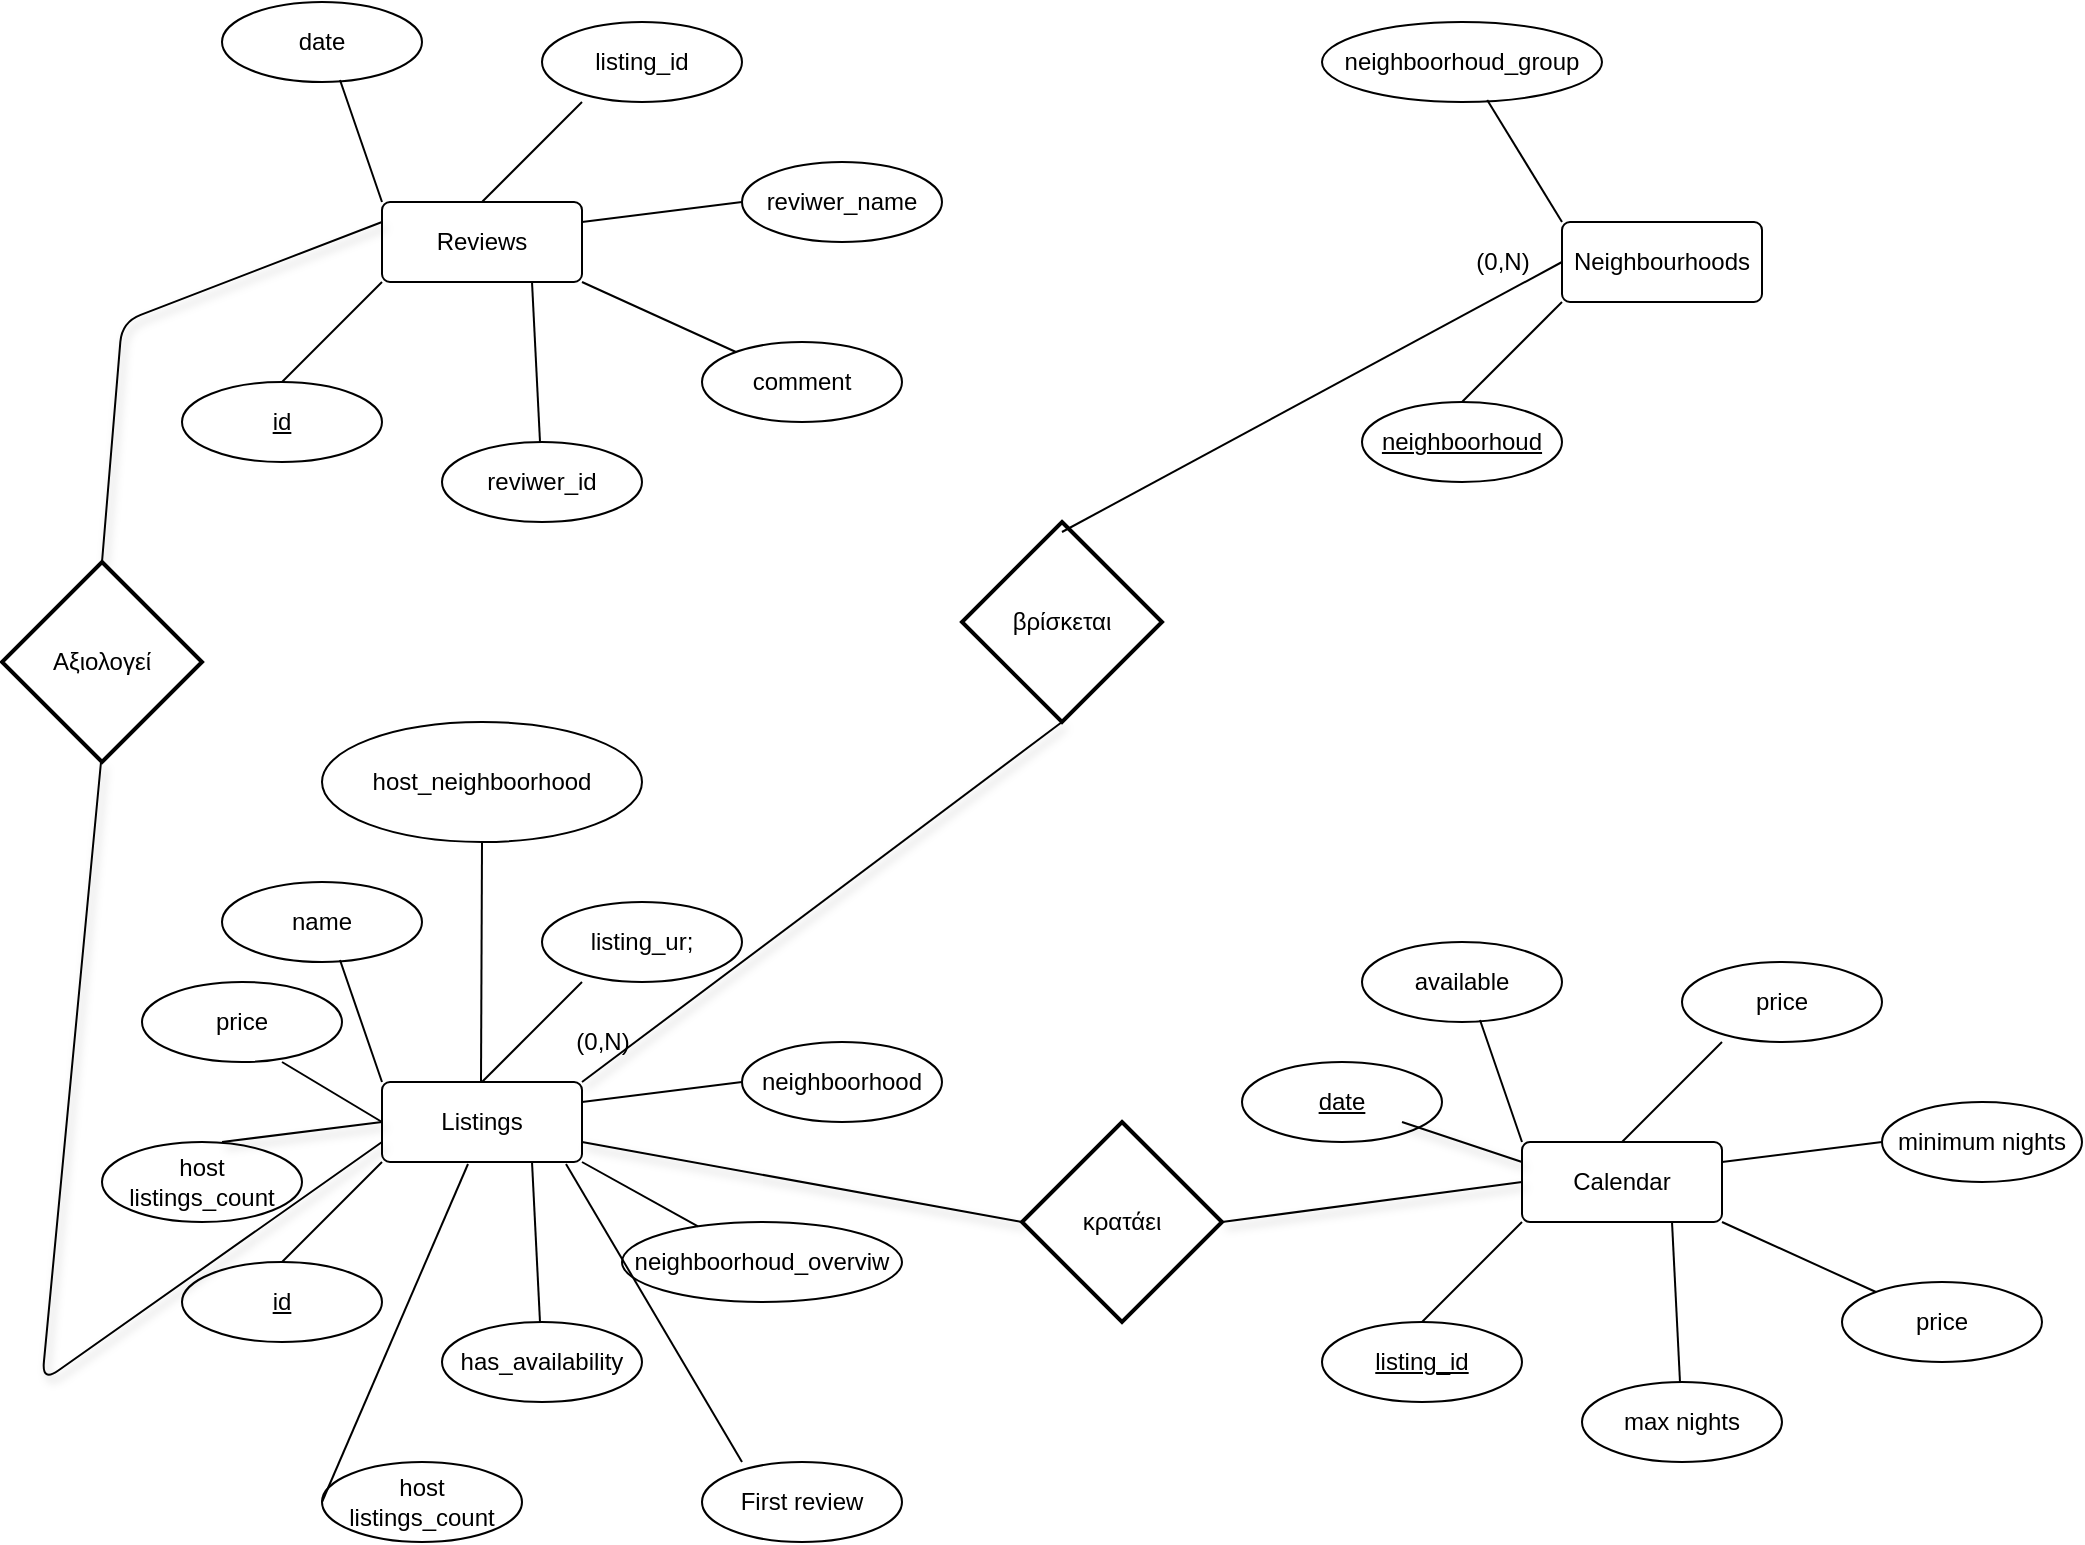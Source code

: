 <mxfile version="12.9.3" type="device"><diagram id="HP_hFmfjll5dlcr3bWOk" name="Σελίδα-1"><mxGraphModel dx="2521" dy="530" grid="1" gridSize="10" guides="1" tooltips="1" connect="1" arrows="1" fold="1" page="1" pageScale="1" pageWidth="1654" pageHeight="2336" math="0" shadow="0"><root><mxCell id="0"/><mxCell id="1" parent="0"/><mxCell id="t-0v23bFIdtLEhWQnEEA-1" value="Reviews" style="rounded=1;arcSize=10;whiteSpace=wrap;html=1;align=center;" vertex="1" parent="1"><mxGeometry x="130" y="130" width="100" height="40" as="geometry"/></mxCell><mxCell id="t-0v23bFIdtLEhWQnEEA-2" value="" style="endArrow=none;html=1;" edge="1" parent="1"><mxGeometry width="50" height="50" relative="1" as="geometry"><mxPoint x="180" y="130" as="sourcePoint"/><mxPoint x="230" y="80" as="targetPoint"/></mxGeometry></mxCell><mxCell id="t-0v23bFIdtLEhWQnEEA-3" value="listing_id" style="ellipse;whiteSpace=wrap;html=1;align=center;" vertex="1" parent="1"><mxGeometry x="210" y="40" width="100" height="40" as="geometry"/></mxCell><mxCell id="t-0v23bFIdtLEhWQnEEA-4" value="reviwer_name" style="ellipse;whiteSpace=wrap;html=1;align=center;" vertex="1" parent="1"><mxGeometry x="310" y="110" width="100" height="40" as="geometry"/></mxCell><mxCell id="t-0v23bFIdtLEhWQnEEA-5" value="" style="endArrow=none;html=1;exitX=1;exitY=0.25;exitDx=0;exitDy=0;entryX=0;entryY=0.5;entryDx=0;entryDy=0;" edge="1" parent="1" source="t-0v23bFIdtLEhWQnEEA-1" target="t-0v23bFIdtLEhWQnEEA-4"><mxGeometry width="50" height="50" relative="1" as="geometry"><mxPoint x="250" y="150" as="sourcePoint"/><mxPoint x="300" y="100" as="targetPoint"/></mxGeometry></mxCell><mxCell id="t-0v23bFIdtLEhWQnEEA-6" value="reviwer_id" style="ellipse;whiteSpace=wrap;html=1;align=center;" vertex="1" parent="1"><mxGeometry x="160" y="250" width="100" height="40" as="geometry"/></mxCell><mxCell id="t-0v23bFIdtLEhWQnEEA-7" value="" style="endArrow=none;html=1;entryX=0.75;entryY=1;entryDx=0;entryDy=0;" edge="1" parent="1" source="t-0v23bFIdtLEhWQnEEA-6" target="t-0v23bFIdtLEhWQnEEA-1"><mxGeometry width="50" height="50" relative="1" as="geometry"><mxPoint x="170" y="220" as="sourcePoint"/><mxPoint x="220" y="170" as="targetPoint"/></mxGeometry></mxCell><mxCell id="t-0v23bFIdtLEhWQnEEA-8" value="comment" style="ellipse;whiteSpace=wrap;html=1;align=center;" vertex="1" parent="1"><mxGeometry x="290" y="200" width="100" height="40" as="geometry"/></mxCell><mxCell id="t-0v23bFIdtLEhWQnEEA-9" value="" style="endArrow=none;html=1;exitX=1;exitY=1;exitDx=0;exitDy=0;" edge="1" parent="1" source="t-0v23bFIdtLEhWQnEEA-1" target="t-0v23bFIdtLEhWQnEEA-8"><mxGeometry width="50" height="50" relative="1" as="geometry"><mxPoint x="250" y="210" as="sourcePoint"/><mxPoint x="300" y="160" as="targetPoint"/></mxGeometry></mxCell><mxCell id="t-0v23bFIdtLEhWQnEEA-10" value="date" style="ellipse;whiteSpace=wrap;html=1;align=center;" vertex="1" parent="1"><mxGeometry x="50" y="30" width="100" height="40" as="geometry"/></mxCell><mxCell id="t-0v23bFIdtLEhWQnEEA-11" value="" style="endArrow=none;html=1;entryX=0.59;entryY=0.975;entryDx=0;entryDy=0;entryPerimeter=0;" edge="1" parent="1" target="t-0v23bFIdtLEhWQnEEA-10"><mxGeometry width="50" height="50" relative="1" as="geometry"><mxPoint x="130" y="130" as="sourcePoint"/><mxPoint x="180" y="80" as="targetPoint"/></mxGeometry></mxCell><mxCell id="t-0v23bFIdtLEhWQnEEA-12" value="id" style="ellipse;whiteSpace=wrap;html=1;align=center;fontStyle=4;" vertex="1" parent="1"><mxGeometry x="30" y="220" width="100" height="40" as="geometry"/></mxCell><mxCell id="t-0v23bFIdtLEhWQnEEA-13" value="" style="endArrow=none;html=1;" edge="1" parent="1"><mxGeometry width="50" height="50" relative="1" as="geometry"><mxPoint x="80" y="220" as="sourcePoint"/><mxPoint x="130" y="170" as="targetPoint"/></mxGeometry></mxCell><mxCell id="t-0v23bFIdtLEhWQnEEA-14" value="Neighbourhoods" style="rounded=1;arcSize=10;whiteSpace=wrap;html=1;align=center;" vertex="1" parent="1"><mxGeometry x="720" y="140" width="100" height="40" as="geometry"/></mxCell><mxCell id="t-0v23bFIdtLEhWQnEEA-23" value="neighboorhoud_group" style="ellipse;whiteSpace=wrap;html=1;align=center;" vertex="1" parent="1"><mxGeometry x="600" y="40" width="140" height="40" as="geometry"/></mxCell><mxCell id="t-0v23bFIdtLEhWQnEEA-24" value="" style="endArrow=none;html=1;entryX=0.59;entryY=0.975;entryDx=0;entryDy=0;entryPerimeter=0;" edge="1" target="t-0v23bFIdtLEhWQnEEA-23" parent="1"><mxGeometry width="50" height="50" relative="1" as="geometry"><mxPoint x="720" y="140" as="sourcePoint"/><mxPoint x="770" y="90" as="targetPoint"/></mxGeometry></mxCell><mxCell id="t-0v23bFIdtLEhWQnEEA-25" value="neighboorhoud" style="ellipse;whiteSpace=wrap;html=1;align=center;fontStyle=4;" vertex="1" parent="1"><mxGeometry x="620" y="230" width="100" height="40" as="geometry"/></mxCell><mxCell id="t-0v23bFIdtLEhWQnEEA-26" value="" style="endArrow=none;html=1;" edge="1" parent="1"><mxGeometry width="50" height="50" relative="1" as="geometry"><mxPoint x="670" y="230" as="sourcePoint"/><mxPoint x="720" y="180" as="targetPoint"/></mxGeometry></mxCell><mxCell id="t-0v23bFIdtLEhWQnEEA-27" value="βρίσκεται" style="strokeWidth=2;html=1;shape=mxgraph.flowchart.decision;whiteSpace=wrap;" vertex="1" parent="1"><mxGeometry x="420" y="290" width="100" height="100" as="geometry"/></mxCell><mxCell id="t-0v23bFIdtLEhWQnEEA-28" value="" style="endArrow=none;html=1;entryX=0;entryY=0.5;entryDx=0;entryDy=0;" edge="1" parent="1" target="t-0v23bFIdtLEhWQnEEA-14"><mxGeometry width="50" height="50" relative="1" as="geometry"><mxPoint x="470" y="295" as="sourcePoint"/><mxPoint x="520" y="245" as="targetPoint"/></mxGeometry></mxCell><mxCell id="t-0v23bFIdtLEhWQnEEA-29" value="Listings" style="rounded=1;arcSize=10;whiteSpace=wrap;html=1;align=center;" vertex="1" parent="1"><mxGeometry x="130" y="570" width="100" height="40" as="geometry"/></mxCell><mxCell id="t-0v23bFIdtLEhWQnEEA-30" value="" style="endArrow=none;html=1;" edge="1" parent="1"><mxGeometry width="50" height="50" relative="1" as="geometry"><mxPoint x="180" y="570" as="sourcePoint"/><mxPoint x="230" y="520" as="targetPoint"/></mxGeometry></mxCell><mxCell id="t-0v23bFIdtLEhWQnEEA-31" value="listing_ur;" style="ellipse;whiteSpace=wrap;html=1;align=center;" vertex="1" parent="1"><mxGeometry x="210" y="480" width="100" height="40" as="geometry"/></mxCell><mxCell id="t-0v23bFIdtLEhWQnEEA-32" value="neighboorhood" style="ellipse;whiteSpace=wrap;html=1;align=center;" vertex="1" parent="1"><mxGeometry x="310" y="550" width="100" height="40" as="geometry"/></mxCell><mxCell id="t-0v23bFIdtLEhWQnEEA-33" value="" style="endArrow=none;html=1;exitX=1;exitY=0.25;exitDx=0;exitDy=0;entryX=0;entryY=0.5;entryDx=0;entryDy=0;" edge="1" source="t-0v23bFIdtLEhWQnEEA-29" target="t-0v23bFIdtLEhWQnEEA-32" parent="1"><mxGeometry width="50" height="50" relative="1" as="geometry"><mxPoint x="250" y="590" as="sourcePoint"/><mxPoint x="300" y="540" as="targetPoint"/></mxGeometry></mxCell><mxCell id="t-0v23bFIdtLEhWQnEEA-34" value="has_availability" style="ellipse;whiteSpace=wrap;html=1;align=center;" vertex="1" parent="1"><mxGeometry x="160" y="690" width="100" height="40" as="geometry"/></mxCell><mxCell id="t-0v23bFIdtLEhWQnEEA-35" value="" style="endArrow=none;html=1;entryX=0.75;entryY=1;entryDx=0;entryDy=0;" edge="1" source="t-0v23bFIdtLEhWQnEEA-34" target="t-0v23bFIdtLEhWQnEEA-29" parent="1"><mxGeometry width="50" height="50" relative="1" as="geometry"><mxPoint x="170" y="660" as="sourcePoint"/><mxPoint x="220" y="610" as="targetPoint"/></mxGeometry></mxCell><mxCell id="t-0v23bFIdtLEhWQnEEA-36" value="neighboorhoud_overviw" style="ellipse;whiteSpace=wrap;html=1;align=center;" vertex="1" parent="1"><mxGeometry x="250" y="640" width="140" height="40" as="geometry"/></mxCell><mxCell id="t-0v23bFIdtLEhWQnEEA-37" value="" style="endArrow=none;html=1;exitX=1;exitY=1;exitDx=0;exitDy=0;" edge="1" source="t-0v23bFIdtLEhWQnEEA-29" target="t-0v23bFIdtLEhWQnEEA-36" parent="1"><mxGeometry width="50" height="50" relative="1" as="geometry"><mxPoint x="250" y="650" as="sourcePoint"/><mxPoint x="300" y="600" as="targetPoint"/></mxGeometry></mxCell><mxCell id="t-0v23bFIdtLEhWQnEEA-38" value="name" style="ellipse;whiteSpace=wrap;html=1;align=center;" vertex="1" parent="1"><mxGeometry x="50" y="470" width="100" height="40" as="geometry"/></mxCell><mxCell id="t-0v23bFIdtLEhWQnEEA-39" value="" style="endArrow=none;html=1;entryX=0.59;entryY=0.975;entryDx=0;entryDy=0;entryPerimeter=0;" edge="1" target="t-0v23bFIdtLEhWQnEEA-38" parent="1"><mxGeometry width="50" height="50" relative="1" as="geometry"><mxPoint x="130" y="570" as="sourcePoint"/><mxPoint x="180" y="520" as="targetPoint"/></mxGeometry></mxCell><mxCell id="t-0v23bFIdtLEhWQnEEA-40" value="id" style="ellipse;whiteSpace=wrap;html=1;align=center;fontStyle=4;" vertex="1" parent="1"><mxGeometry x="30" y="660" width="100" height="40" as="geometry"/></mxCell><mxCell id="t-0v23bFIdtLEhWQnEEA-41" value="" style="endArrow=none;html=1;" edge="1" parent="1"><mxGeometry width="50" height="50" relative="1" as="geometry"><mxPoint x="80" y="660" as="sourcePoint"/><mxPoint x="130" y="610" as="targetPoint"/></mxGeometry></mxCell><mxCell id="t-0v23bFIdtLEhWQnEEA-42" value="price" style="ellipse;whiteSpace=wrap;html=1;align=center;" vertex="1" parent="1"><mxGeometry x="10" y="520" width="100" height="40" as="geometry"/></mxCell><mxCell id="t-0v23bFIdtLEhWQnEEA-43" value="" style="endArrow=none;html=1;exitX=0;exitY=0.5;exitDx=0;exitDy=0;" edge="1" parent="1" source="t-0v23bFIdtLEhWQnEEA-29"><mxGeometry width="50" height="50" relative="1" as="geometry"><mxPoint x="140" y="610" as="sourcePoint"/><mxPoint x="80" y="560" as="targetPoint"/></mxGeometry></mxCell><mxCell id="t-0v23bFIdtLEhWQnEEA-44" value="host_neighboorhood" style="ellipse;whiteSpace=wrap;html=1;align=center;" vertex="1" parent="1"><mxGeometry x="100" y="390" width="160" height="60" as="geometry"/></mxCell><mxCell id="t-0v23bFIdtLEhWQnEEA-45" value="" style="endArrow=none;html=1;entryX=0.5;entryY=1;entryDx=0;entryDy=0;" edge="1" parent="1" target="t-0v23bFIdtLEhWQnEEA-44"><mxGeometry width="50" height="50" relative="1" as="geometry"><mxPoint x="179.5" y="570" as="sourcePoint"/><mxPoint x="179.5" y="470" as="targetPoint"/></mxGeometry></mxCell><mxCell id="t-0v23bFIdtLEhWQnEEA-46" value="host listings_count" style="ellipse;whiteSpace=wrap;html=1;align=center;" vertex="1" parent="1"><mxGeometry x="100" y="760" width="100" height="40" as="geometry"/></mxCell><mxCell id="t-0v23bFIdtLEhWQnEEA-47" value="" style="endArrow=none;html=1;entryX=0;entryY=0.5;entryDx=0;entryDy=0;exitX=0.43;exitY=1.025;exitDx=0;exitDy=0;exitPerimeter=0;" edge="1" parent="1" source="t-0v23bFIdtLEhWQnEEA-29" target="t-0v23bFIdtLEhWQnEEA-46"><mxGeometry width="50" height="50" relative="1" as="geometry"><mxPoint x="320" y="780" as="sourcePoint"/><mxPoint x="280" y="750" as="targetPoint"/></mxGeometry></mxCell><mxCell id="t-0v23bFIdtLEhWQnEEA-48" value="" style="endArrow=none;html=1;entryX=0.92;entryY=1.025;entryDx=0;entryDy=0;entryPerimeter=0;" edge="1" parent="1" target="t-0v23bFIdtLEhWQnEEA-29"><mxGeometry width="50" height="50" relative="1" as="geometry"><mxPoint x="310" y="760" as="sourcePoint"/><mxPoint x="276.0" y="659.996" as="targetPoint"/></mxGeometry></mxCell><mxCell id="t-0v23bFIdtLEhWQnEEA-49" value="First review" style="ellipse;whiteSpace=wrap;html=1;align=center;" vertex="1" parent="1"><mxGeometry x="290" y="760" width="100" height="40" as="geometry"/></mxCell><mxCell id="t-0v23bFIdtLEhWQnEEA-50" value="host listings_count" style="ellipse;whiteSpace=wrap;html=1;align=center;" vertex="1" parent="1"><mxGeometry x="-10" y="600" width="100" height="40" as="geometry"/></mxCell><mxCell id="t-0v23bFIdtLEhWQnEEA-51" value="" style="endArrow=none;html=1;exitX=1;exitY=0.25;exitDx=0;exitDy=0;entryX=0;entryY=0.5;entryDx=0;entryDy=0;shadow=1;" edge="1" parent="1"><mxGeometry width="50" height="50" relative="1" as="geometry"><mxPoint x="50" y="600" as="sourcePoint"/><mxPoint x="130" y="590" as="targetPoint"/></mxGeometry></mxCell><mxCell id="t-0v23bFIdtLEhWQnEEA-52" value="" style="endArrow=none;html=1;shadow=1;exitX=1;exitY=0;exitDx=0;exitDy=0;entryX=0.5;entryY=1;entryDx=0;entryDy=0;entryPerimeter=0;" edge="1" parent="1" source="t-0v23bFIdtLEhWQnEEA-29" target="t-0v23bFIdtLEhWQnEEA-27"><mxGeometry width="50" height="50" relative="1" as="geometry"><mxPoint x="420" y="530" as="sourcePoint"/><mxPoint x="470" y="390" as="targetPoint"/></mxGeometry></mxCell><mxCell id="t-0v23bFIdtLEhWQnEEA-53" value="Calendar" style="rounded=1;arcSize=10;whiteSpace=wrap;html=1;align=center;" vertex="1" parent="1"><mxGeometry x="700" y="600" width="100" height="40" as="geometry"/></mxCell><mxCell id="t-0v23bFIdtLEhWQnEEA-54" value="" style="endArrow=none;html=1;" edge="1" parent="1"><mxGeometry width="50" height="50" relative="1" as="geometry"><mxPoint x="750" y="600" as="sourcePoint"/><mxPoint x="800" y="550" as="targetPoint"/></mxGeometry></mxCell><mxCell id="t-0v23bFIdtLEhWQnEEA-55" value="price" style="ellipse;whiteSpace=wrap;html=1;align=center;" vertex="1" parent="1"><mxGeometry x="780" y="510" width="100" height="40" as="geometry"/></mxCell><mxCell id="t-0v23bFIdtLEhWQnEEA-56" value="minimum nights" style="ellipse;whiteSpace=wrap;html=1;align=center;" vertex="1" parent="1"><mxGeometry x="880" y="580" width="100" height="40" as="geometry"/></mxCell><mxCell id="t-0v23bFIdtLEhWQnEEA-57" value="" style="endArrow=none;html=1;exitX=1;exitY=0.25;exitDx=0;exitDy=0;entryX=0;entryY=0.5;entryDx=0;entryDy=0;" edge="1" source="t-0v23bFIdtLEhWQnEEA-53" target="t-0v23bFIdtLEhWQnEEA-56" parent="1"><mxGeometry width="50" height="50" relative="1" as="geometry"><mxPoint x="820" y="620" as="sourcePoint"/><mxPoint x="870" y="570" as="targetPoint"/></mxGeometry></mxCell><mxCell id="t-0v23bFIdtLEhWQnEEA-58" value="max nights" style="ellipse;whiteSpace=wrap;html=1;align=center;" vertex="1" parent="1"><mxGeometry x="730" y="720" width="100" height="40" as="geometry"/></mxCell><mxCell id="t-0v23bFIdtLEhWQnEEA-59" value="" style="endArrow=none;html=1;entryX=0.75;entryY=1;entryDx=0;entryDy=0;" edge="1" source="t-0v23bFIdtLEhWQnEEA-58" target="t-0v23bFIdtLEhWQnEEA-53" parent="1"><mxGeometry width="50" height="50" relative="1" as="geometry"><mxPoint x="740" y="690" as="sourcePoint"/><mxPoint x="790" y="640" as="targetPoint"/></mxGeometry></mxCell><mxCell id="t-0v23bFIdtLEhWQnEEA-60" value="price" style="ellipse;whiteSpace=wrap;html=1;align=center;" vertex="1" parent="1"><mxGeometry x="860" y="670" width="100" height="40" as="geometry"/></mxCell><mxCell id="t-0v23bFIdtLEhWQnEEA-61" value="" style="endArrow=none;html=1;exitX=1;exitY=1;exitDx=0;exitDy=0;" edge="1" source="t-0v23bFIdtLEhWQnEEA-53" target="t-0v23bFIdtLEhWQnEEA-60" parent="1"><mxGeometry width="50" height="50" relative="1" as="geometry"><mxPoint x="820" y="680" as="sourcePoint"/><mxPoint x="870" y="630" as="targetPoint"/></mxGeometry></mxCell><mxCell id="t-0v23bFIdtLEhWQnEEA-62" value="available" style="ellipse;whiteSpace=wrap;html=1;align=center;" vertex="1" parent="1"><mxGeometry x="620" y="500" width="100" height="40" as="geometry"/></mxCell><mxCell id="t-0v23bFIdtLEhWQnEEA-63" value="" style="endArrow=none;html=1;entryX=0.59;entryY=0.975;entryDx=0;entryDy=0;entryPerimeter=0;" edge="1" target="t-0v23bFIdtLEhWQnEEA-62" parent="1"><mxGeometry width="50" height="50" relative="1" as="geometry"><mxPoint x="700" y="600" as="sourcePoint"/><mxPoint x="750" y="550" as="targetPoint"/></mxGeometry></mxCell><mxCell id="t-0v23bFIdtLEhWQnEEA-64" value="listing_id" style="ellipse;whiteSpace=wrap;html=1;align=center;fontStyle=4;" vertex="1" parent="1"><mxGeometry x="600" y="690" width="100" height="40" as="geometry"/></mxCell><mxCell id="t-0v23bFIdtLEhWQnEEA-65" value="" style="endArrow=none;html=1;" edge="1" parent="1"><mxGeometry width="50" height="50" relative="1" as="geometry"><mxPoint x="650" y="690" as="sourcePoint"/><mxPoint x="700" y="640" as="targetPoint"/></mxGeometry></mxCell><mxCell id="t-0v23bFIdtLEhWQnEEA-66" value="date" style="ellipse;whiteSpace=wrap;html=1;align=center;fontStyle=4;" vertex="1" parent="1"><mxGeometry x="560" y="560" width="100" height="40" as="geometry"/></mxCell><mxCell id="t-0v23bFIdtLEhWQnEEA-67" value="" style="endArrow=none;html=1;shadow=1;" edge="1" parent="1"><mxGeometry width="50" height="50" relative="1" as="geometry"><mxPoint x="700" y="610" as="sourcePoint"/><mxPoint x="640" y="590" as="targetPoint"/></mxGeometry></mxCell><mxCell id="t-0v23bFIdtLEhWQnEEA-68" value="κρατάει" style="strokeWidth=2;html=1;shape=mxgraph.flowchart.decision;whiteSpace=wrap;" vertex="1" parent="1"><mxGeometry x="450" y="590" width="100" height="100" as="geometry"/></mxCell><mxCell id="t-0v23bFIdtLEhWQnEEA-69" value="" style="endArrow=none;html=1;shadow=1;exitX=1;exitY=0.5;exitDx=0;exitDy=0;exitPerimeter=0;" edge="1" parent="1" source="t-0v23bFIdtLEhWQnEEA-68"><mxGeometry width="50" height="50" relative="1" as="geometry"><mxPoint x="580" y="620" as="sourcePoint"/><mxPoint x="700" y="620" as="targetPoint"/></mxGeometry></mxCell><mxCell id="t-0v23bFIdtLEhWQnEEA-70" value="" style="endArrow=none;html=1;shadow=1;exitX=1;exitY=0.75;exitDx=0;exitDy=0;" edge="1" parent="1" source="t-0v23bFIdtLEhWQnEEA-29"><mxGeometry width="50" height="50" relative="1" as="geometry"><mxPoint x="300" y="660" as="sourcePoint"/><mxPoint x="450" y="640" as="targetPoint"/></mxGeometry></mxCell><mxCell id="t-0v23bFIdtLEhWQnEEA-71" value="Αξιολογεί" style="strokeWidth=2;html=1;shape=mxgraph.flowchart.decision;whiteSpace=wrap;" vertex="1" parent="1"><mxGeometry x="-60" y="310" width="100" height="100" as="geometry"/></mxCell><mxCell id="t-0v23bFIdtLEhWQnEEA-72" value="" style="endArrow=none;html=1;shadow=1;entryX=0;entryY=0.25;entryDx=0;entryDy=0;" edge="1" parent="1" target="t-0v23bFIdtLEhWQnEEA-1"><mxGeometry width="50" height="50" relative="1" as="geometry"><mxPoint x="-10" y="310" as="sourcePoint"/><mxPoint x="-60" y="180" as="targetPoint"/><Array as="points"><mxPoint y="190"/></Array></mxGeometry></mxCell><mxCell id="t-0v23bFIdtLEhWQnEEA-73" value="" style="endArrow=none;html=1;shadow=1;exitX=0;exitY=0.75;exitDx=0;exitDy=0;" edge="1" parent="1" source="t-0v23bFIdtLEhWQnEEA-29"><mxGeometry width="50" height="50" relative="1" as="geometry"><mxPoint x="-10.5" y="500" as="sourcePoint"/><mxPoint x="-10.5" y="410" as="targetPoint"/><Array as="points"><mxPoint x="-40" y="720"/></Array></mxGeometry></mxCell><mxCell id="t-0v23bFIdtLEhWQnEEA-74" value="(0,Ν)" style="text;html=1;align=center;verticalAlign=middle;resizable=0;points=[];autosize=1;" vertex="1" parent="1"><mxGeometry x="670" y="150" width="40" height="20" as="geometry"/></mxCell><mxCell id="t-0v23bFIdtLEhWQnEEA-75" value="(0,Ν)" style="text;html=1;align=center;verticalAlign=middle;resizable=0;points=[];autosize=1;" vertex="1" parent="1"><mxGeometry x="220" y="540" width="40" height="20" as="geometry"/></mxCell></root></mxGraphModel></diagram></mxfile>